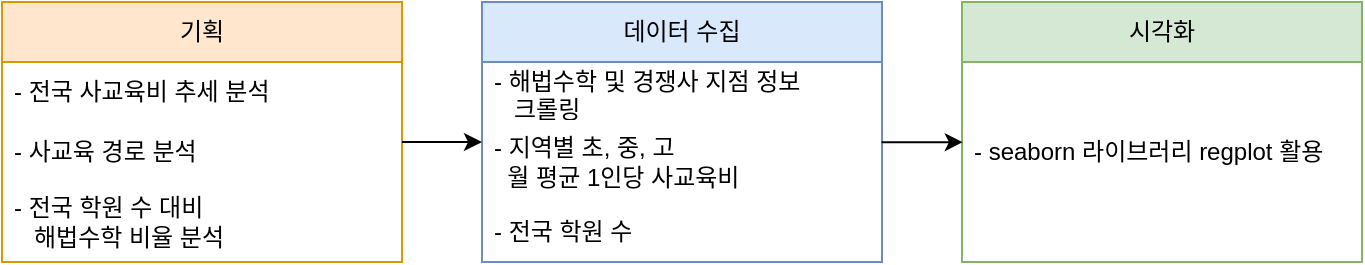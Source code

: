 <mxfile version="21.6.6" type="device">
  <diagram name="페이지-1" id="sjlKMROf6lcoY4VFvfqp">
    <mxGraphModel dx="1315" dy="953" grid="1" gridSize="10" guides="1" tooltips="1" connect="1" arrows="1" fold="1" page="1" pageScale="1" pageWidth="827" pageHeight="1169" math="0" shadow="0">
      <root>
        <mxCell id="0" />
        <mxCell id="1" parent="0" />
        <mxCell id="xjf8yatHy-BJ_GK9Fu0P-14" value="데이터 수집" style="swimlane;fontStyle=0;childLayout=stackLayout;horizontal=1;startSize=30;horizontalStack=0;resizeParent=1;resizeParentMax=0;resizeLast=0;collapsible=1;marginBottom=0;whiteSpace=wrap;html=1;fillColor=#dae8fc;strokeColor=#6c8ebf;" vertex="1" parent="1">
          <mxGeometry x="314" y="370" width="200" height="130" as="geometry" />
        </mxCell>
        <mxCell id="xjf8yatHy-BJ_GK9Fu0P-15" value="- 해법수학 및 경쟁사 지점 정보 &lt;br&gt;&amp;nbsp; &amp;nbsp;크롤링&lt;br&gt;" style="text;strokeColor=none;fillColor=none;align=left;verticalAlign=middle;spacingLeft=4;spacingRight=4;overflow=hidden;points=[[0,0.5],[1,0.5]];portConstraint=eastwest;rotatable=0;whiteSpace=wrap;html=1;" vertex="1" parent="xjf8yatHy-BJ_GK9Fu0P-14">
          <mxGeometry y="30" width="200" height="30" as="geometry" />
        </mxCell>
        <mxCell id="xjf8yatHy-BJ_GK9Fu0P-16" value="- 지역별 초, 중, 고&lt;br style=&quot;border-color: var(--border-color);&quot;&gt;&amp;nbsp; 월 평균 1인당 사교육비" style="text;strokeColor=none;fillColor=none;align=left;verticalAlign=middle;spacingLeft=4;spacingRight=4;overflow=hidden;points=[[0,0.5],[1,0.5]];portConstraint=eastwest;rotatable=0;whiteSpace=wrap;html=1;" vertex="1" parent="xjf8yatHy-BJ_GK9Fu0P-14">
          <mxGeometry y="60" width="200" height="40" as="geometry" />
        </mxCell>
        <mxCell id="xjf8yatHy-BJ_GK9Fu0P-17" value="- 전국 학원 수&lt;br&gt;" style="text;strokeColor=none;fillColor=none;align=left;verticalAlign=middle;spacingLeft=4;spacingRight=4;overflow=hidden;points=[[0,0.5],[1,0.5]];portConstraint=eastwest;rotatable=0;whiteSpace=wrap;html=1;" vertex="1" parent="xjf8yatHy-BJ_GK9Fu0P-14">
          <mxGeometry y="100" width="200" height="30" as="geometry" />
        </mxCell>
        <mxCell id="xjf8yatHy-BJ_GK9Fu0P-18" value="시각화" style="swimlane;fontStyle=0;childLayout=stackLayout;horizontal=1;startSize=30;horizontalStack=0;resizeParent=1;resizeParentMax=0;resizeLast=0;collapsible=1;marginBottom=0;whiteSpace=wrap;html=1;fillColor=#d5e8d4;strokeColor=#82b366;" vertex="1" parent="1">
          <mxGeometry x="554" y="370" width="200" height="130" as="geometry" />
        </mxCell>
        <mxCell id="xjf8yatHy-BJ_GK9Fu0P-19" value="&amp;nbsp;" style="text;strokeColor=none;fillColor=none;align=left;verticalAlign=middle;spacingLeft=4;spacingRight=4;overflow=hidden;points=[[0,0.5],[1,0.5]];portConstraint=eastwest;rotatable=0;whiteSpace=wrap;html=1;" vertex="1" parent="xjf8yatHy-BJ_GK9Fu0P-18">
          <mxGeometry y="30" width="200" height="30" as="geometry" />
        </mxCell>
        <mxCell id="xjf8yatHy-BJ_GK9Fu0P-20" value="- seaborn 라이브러리 regplot 활용" style="text;strokeColor=none;fillColor=none;align=left;verticalAlign=middle;spacingLeft=4;spacingRight=4;overflow=hidden;points=[[0,0.5],[1,0.5]];portConstraint=eastwest;rotatable=0;whiteSpace=wrap;html=1;" vertex="1" parent="xjf8yatHy-BJ_GK9Fu0P-18">
          <mxGeometry y="60" width="200" height="30" as="geometry" />
        </mxCell>
        <mxCell id="xjf8yatHy-BJ_GK9Fu0P-21" value="&amp;nbsp;" style="text;strokeColor=none;fillColor=none;align=left;verticalAlign=middle;spacingLeft=4;spacingRight=4;overflow=hidden;points=[[0,0.5],[1,0.5]];portConstraint=eastwest;rotatable=0;whiteSpace=wrap;html=1;" vertex="1" parent="xjf8yatHy-BJ_GK9Fu0P-18">
          <mxGeometry y="90" width="200" height="40" as="geometry" />
        </mxCell>
        <mxCell id="xjf8yatHy-BJ_GK9Fu0P-22" value="기획" style="swimlane;fontStyle=0;childLayout=stackLayout;horizontal=1;startSize=30;horizontalStack=0;resizeParent=1;resizeParentMax=0;resizeLast=0;collapsible=1;marginBottom=0;whiteSpace=wrap;html=1;fillColor=#ffe6cc;strokeColor=#d79b00;" vertex="1" parent="1">
          <mxGeometry x="74" y="370" width="200" height="130" as="geometry" />
        </mxCell>
        <mxCell id="xjf8yatHy-BJ_GK9Fu0P-23" value="- 전국 사교육비 추세 분석" style="text;strokeColor=none;fillColor=none;align=left;verticalAlign=middle;spacingLeft=4;spacingRight=4;overflow=hidden;points=[[0,0.5],[1,0.5]];portConstraint=eastwest;rotatable=0;whiteSpace=wrap;html=1;" vertex="1" parent="xjf8yatHy-BJ_GK9Fu0P-22">
          <mxGeometry y="30" width="200" height="30" as="geometry" />
        </mxCell>
        <mxCell id="xjf8yatHy-BJ_GK9Fu0P-24" value="- 사교육 경로 분석" style="text;strokeColor=none;fillColor=none;align=left;verticalAlign=middle;spacingLeft=4;spacingRight=4;overflow=hidden;points=[[0,0.5],[1,0.5]];portConstraint=eastwest;rotatable=0;whiteSpace=wrap;html=1;" vertex="1" parent="xjf8yatHy-BJ_GK9Fu0P-22">
          <mxGeometry y="60" width="200" height="30" as="geometry" />
        </mxCell>
        <mxCell id="xjf8yatHy-BJ_GK9Fu0P-25" value="- 전국 학원 수 대비 &lt;br&gt;&amp;nbsp; &amp;nbsp;해법수학 비율 분석" style="text;strokeColor=none;fillColor=none;align=left;verticalAlign=middle;spacingLeft=4;spacingRight=4;overflow=hidden;points=[[0,0.5],[1,0.5]];portConstraint=eastwest;rotatable=0;whiteSpace=wrap;html=1;" vertex="1" parent="xjf8yatHy-BJ_GK9Fu0P-22">
          <mxGeometry y="90" width="200" height="40" as="geometry" />
        </mxCell>
        <mxCell id="xjf8yatHy-BJ_GK9Fu0P-36" value="" style="endArrow=classic;html=1;rounded=0;entryX=0.002;entryY=0.336;entryDx=0;entryDy=0;entryPerimeter=0;exitX=0.999;exitY=0.252;exitDx=0;exitDy=0;exitPerimeter=0;" edge="1" parent="1" source="xjf8yatHy-BJ_GK9Fu0P-16" target="xjf8yatHy-BJ_GK9Fu0P-20">
          <mxGeometry width="50" height="50" relative="1" as="geometry">
            <mxPoint x="490" y="490" as="sourcePoint" />
            <mxPoint x="540" y="440" as="targetPoint" />
          </mxGeometry>
        </mxCell>
        <mxCell id="xjf8yatHy-BJ_GK9Fu0P-37" value="" style="endArrow=classic;html=1;rounded=0;entryX=0.002;entryY=0.336;entryDx=0;entryDy=0;entryPerimeter=0;exitX=0.999;exitY=0.252;exitDx=0;exitDy=0;exitPerimeter=0;" edge="1" parent="1">
          <mxGeometry width="50" height="50" relative="1" as="geometry">
            <mxPoint x="274" y="440" as="sourcePoint" />
            <mxPoint x="314" y="440" as="targetPoint" />
          </mxGeometry>
        </mxCell>
      </root>
    </mxGraphModel>
  </diagram>
</mxfile>
